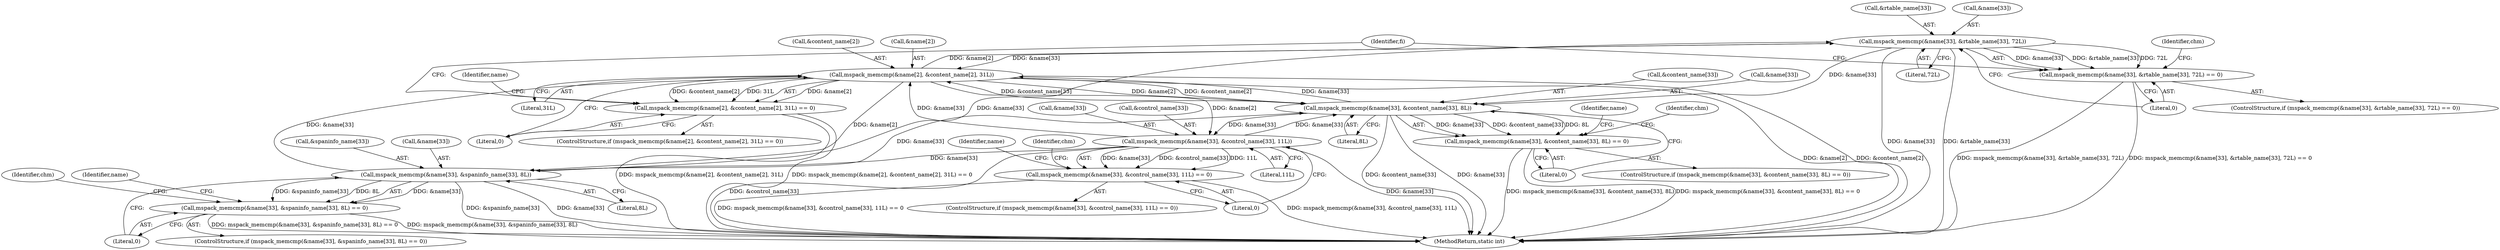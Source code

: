 digraph "0_libmspack_8759da8db6ec9e866cb8eb143313f397f925bb4f@array" {
"1001005" [label="(Call,mspack_memcmp(&name[33], &rtable_name[33], 72L))"];
"1000925" [label="(Call,mspack_memcmp(&name[2], &content_name[2], 31L))"];
"1000939" [label="(Call,mspack_memcmp(&name[33], &content_name[33], 8L))"];
"1000961" [label="(Call,mspack_memcmp(&name[33], &control_name[33], 11L))"];
"1001005" [label="(Call,mspack_memcmp(&name[33], &rtable_name[33], 72L))"];
"1000983" [label="(Call,mspack_memcmp(&name[33], &spaninfo_name[33], 8L))"];
"1000924" [label="(Call,mspack_memcmp(&name[2], &content_name[2], 31L) == 0)"];
"1000938" [label="(Call,mspack_memcmp(&name[33], &content_name[33], 8L) == 0)"];
"1000960" [label="(Call,mspack_memcmp(&name[33], &control_name[33], 11L) == 0)"];
"1000982" [label="(Call,mspack_memcmp(&name[33], &spaninfo_name[33], 8L) == 0)"];
"1001004" [label="(Call,mspack_memcmp(&name[33], &rtable_name[33], 72L) == 0)"];
"1000960" [label="(Call,mspack_memcmp(&name[33], &control_name[33], 11L) == 0)"];
"1001005" [label="(Call,mspack_memcmp(&name[33], &rtable_name[33], 72L))"];
"1000939" [label="(Call,mspack_memcmp(&name[33], &content_name[33], 8L))"];
"1000954" [label="(Identifier,chm)"];
"1000930" [label="(Call,&content_name[2])"];
"1001020" [label="(Identifier,chm)"];
"1000934" [label="(Literal,31L)"];
"1001071" [label="(MethodReturn,static int)"];
"1000962" [label="(Call,&name[33])"];
"1001004" [label="(Call,mspack_memcmp(&name[33], &rtable_name[33], 72L) == 0)"];
"1000982" [label="(Call,mspack_memcmp(&name[33], &spaninfo_name[33], 8L) == 0)"];
"1000925" [label="(Call,mspack_memcmp(&name[2], &content_name[2], 31L))"];
"1000938" [label="(Call,mspack_memcmp(&name[33], &content_name[33], 8L) == 0)"];
"1001015" [label="(Literal,0)"];
"1000949" [label="(Literal,0)"];
"1000966" [label="(Call,&control_name[33])"];
"1000961" [label="(Call,mspack_memcmp(&name[33], &control_name[33], 11L))"];
"1000983" [label="(Call,mspack_memcmp(&name[33], &spaninfo_name[33], 8L))"];
"1001010" [label="(Call,&rtable_name[33])"];
"1001006" [label="(Call,&name[33])"];
"1000970" [label="(Literal,11L)"];
"1001026" [label="(Identifier,fi)"];
"1000998" [label="(Identifier,chm)"];
"1000944" [label="(Call,&content_name[33])"];
"1000942" [label="(Identifier,name)"];
"1000964" [label="(Identifier,name)"];
"1000988" [label="(Call,&spaninfo_name[33])"];
"1001003" [label="(ControlStructure,if (mspack_memcmp(&name[33], &rtable_name[33], 72L) == 0))"];
"1000924" [label="(Call,mspack_memcmp(&name[2], &content_name[2], 31L) == 0)"];
"1000959" [label="(ControlStructure,if (mspack_memcmp(&name[33], &control_name[33], 11L) == 0))"];
"1000926" [label="(Call,&name[2])"];
"1000940" [label="(Call,&name[33])"];
"1000948" [label="(Literal,8L)"];
"1001008" [label="(Identifier,name)"];
"1000986" [label="(Identifier,name)"];
"1000976" [label="(Identifier,chm)"];
"1000992" [label="(Literal,8L)"];
"1000935" [label="(Literal,0)"];
"1001014" [label="(Literal,72L)"];
"1000981" [label="(ControlStructure,if (mspack_memcmp(&name[33], &spaninfo_name[33], 8L) == 0))"];
"1000923" [label="(ControlStructure,if (mspack_memcmp(&name[2], &content_name[2], 31L) == 0))"];
"1000971" [label="(Literal,0)"];
"1000993" [label="(Literal,0)"];
"1000984" [label="(Call,&name[33])"];
"1000937" [label="(ControlStructure,if (mspack_memcmp(&name[33], &content_name[33], 8L) == 0))"];
"1001005" -> "1001004"  [label="AST: "];
"1001005" -> "1001014"  [label="CFG: "];
"1001006" -> "1001005"  [label="AST: "];
"1001010" -> "1001005"  [label="AST: "];
"1001014" -> "1001005"  [label="AST: "];
"1001015" -> "1001005"  [label="CFG: "];
"1001005" -> "1001071"  [label="DDG: &name[33]"];
"1001005" -> "1001071"  [label="DDG: &rtable_name[33]"];
"1001005" -> "1000925"  [label="DDG: &name[33]"];
"1001005" -> "1000939"  [label="DDG: &name[33]"];
"1001005" -> "1001004"  [label="DDG: &name[33]"];
"1001005" -> "1001004"  [label="DDG: &rtable_name[33]"];
"1001005" -> "1001004"  [label="DDG: 72L"];
"1000925" -> "1001005"  [label="DDG: &name[2]"];
"1000983" -> "1001005"  [label="DDG: &name[33]"];
"1000925" -> "1000924"  [label="AST: "];
"1000925" -> "1000934"  [label="CFG: "];
"1000926" -> "1000925"  [label="AST: "];
"1000930" -> "1000925"  [label="AST: "];
"1000934" -> "1000925"  [label="AST: "];
"1000935" -> "1000925"  [label="CFG: "];
"1000925" -> "1001071"  [label="DDG: &name[2]"];
"1000925" -> "1001071"  [label="DDG: &content_name[2]"];
"1000925" -> "1000924"  [label="DDG: &name[2]"];
"1000925" -> "1000924"  [label="DDG: &content_name[2]"];
"1000925" -> "1000924"  [label="DDG: 31L"];
"1000939" -> "1000925"  [label="DDG: &name[33]"];
"1000939" -> "1000925"  [label="DDG: &content_name[33]"];
"1000961" -> "1000925"  [label="DDG: &name[33]"];
"1000983" -> "1000925"  [label="DDG: &name[33]"];
"1000925" -> "1000939"  [label="DDG: &name[2]"];
"1000925" -> "1000939"  [label="DDG: &content_name[2]"];
"1000925" -> "1000961"  [label="DDG: &name[2]"];
"1000925" -> "1000983"  [label="DDG: &name[2]"];
"1000939" -> "1000938"  [label="AST: "];
"1000939" -> "1000948"  [label="CFG: "];
"1000940" -> "1000939"  [label="AST: "];
"1000944" -> "1000939"  [label="AST: "];
"1000948" -> "1000939"  [label="AST: "];
"1000949" -> "1000939"  [label="CFG: "];
"1000939" -> "1001071"  [label="DDG: &name[33]"];
"1000939" -> "1001071"  [label="DDG: &content_name[33]"];
"1000939" -> "1000938"  [label="DDG: &name[33]"];
"1000939" -> "1000938"  [label="DDG: &content_name[33]"];
"1000939" -> "1000938"  [label="DDG: 8L"];
"1000961" -> "1000939"  [label="DDG: &name[33]"];
"1000983" -> "1000939"  [label="DDG: &name[33]"];
"1000939" -> "1000961"  [label="DDG: &name[33]"];
"1000961" -> "1000960"  [label="AST: "];
"1000961" -> "1000970"  [label="CFG: "];
"1000962" -> "1000961"  [label="AST: "];
"1000966" -> "1000961"  [label="AST: "];
"1000970" -> "1000961"  [label="AST: "];
"1000971" -> "1000961"  [label="CFG: "];
"1000961" -> "1001071"  [label="DDG: &name[33]"];
"1000961" -> "1001071"  [label="DDG: &control_name[33]"];
"1000961" -> "1000960"  [label="DDG: &name[33]"];
"1000961" -> "1000960"  [label="DDG: &control_name[33]"];
"1000961" -> "1000960"  [label="DDG: 11L"];
"1000961" -> "1000983"  [label="DDG: &name[33]"];
"1000983" -> "1000982"  [label="AST: "];
"1000983" -> "1000992"  [label="CFG: "];
"1000984" -> "1000983"  [label="AST: "];
"1000988" -> "1000983"  [label="AST: "];
"1000992" -> "1000983"  [label="AST: "];
"1000993" -> "1000983"  [label="CFG: "];
"1000983" -> "1001071"  [label="DDG: &name[33]"];
"1000983" -> "1001071"  [label="DDG: &spaninfo_name[33]"];
"1000983" -> "1000982"  [label="DDG: &name[33]"];
"1000983" -> "1000982"  [label="DDG: &spaninfo_name[33]"];
"1000983" -> "1000982"  [label="DDG: 8L"];
"1000924" -> "1000923"  [label="AST: "];
"1000924" -> "1000935"  [label="CFG: "];
"1000935" -> "1000924"  [label="AST: "];
"1000942" -> "1000924"  [label="CFG: "];
"1001026" -> "1000924"  [label="CFG: "];
"1000924" -> "1001071"  [label="DDG: mspack_memcmp(&name[2], &content_name[2], 31L)"];
"1000924" -> "1001071"  [label="DDG: mspack_memcmp(&name[2], &content_name[2], 31L) == 0"];
"1000938" -> "1000937"  [label="AST: "];
"1000938" -> "1000949"  [label="CFG: "];
"1000949" -> "1000938"  [label="AST: "];
"1000954" -> "1000938"  [label="CFG: "];
"1000964" -> "1000938"  [label="CFG: "];
"1000938" -> "1001071"  [label="DDG: mspack_memcmp(&name[33], &content_name[33], 8L)"];
"1000938" -> "1001071"  [label="DDG: mspack_memcmp(&name[33], &content_name[33], 8L) == 0"];
"1000960" -> "1000959"  [label="AST: "];
"1000960" -> "1000971"  [label="CFG: "];
"1000971" -> "1000960"  [label="AST: "];
"1000976" -> "1000960"  [label="CFG: "];
"1000986" -> "1000960"  [label="CFG: "];
"1000960" -> "1001071"  [label="DDG: mspack_memcmp(&name[33], &control_name[33], 11L)"];
"1000960" -> "1001071"  [label="DDG: mspack_memcmp(&name[33], &control_name[33], 11L) == 0"];
"1000982" -> "1000981"  [label="AST: "];
"1000982" -> "1000993"  [label="CFG: "];
"1000993" -> "1000982"  [label="AST: "];
"1000998" -> "1000982"  [label="CFG: "];
"1001008" -> "1000982"  [label="CFG: "];
"1000982" -> "1001071"  [label="DDG: mspack_memcmp(&name[33], &spaninfo_name[33], 8L) == 0"];
"1000982" -> "1001071"  [label="DDG: mspack_memcmp(&name[33], &spaninfo_name[33], 8L)"];
"1001004" -> "1001003"  [label="AST: "];
"1001004" -> "1001015"  [label="CFG: "];
"1001015" -> "1001004"  [label="AST: "];
"1001020" -> "1001004"  [label="CFG: "];
"1001026" -> "1001004"  [label="CFG: "];
"1001004" -> "1001071"  [label="DDG: mspack_memcmp(&name[33], &rtable_name[33], 72L) == 0"];
"1001004" -> "1001071"  [label="DDG: mspack_memcmp(&name[33], &rtable_name[33], 72L)"];
}
